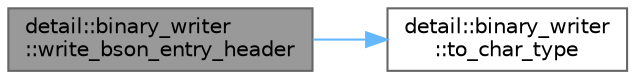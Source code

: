 digraph "detail::binary_writer::write_bson_entry_header"
{
 // LATEX_PDF_SIZE
  bgcolor="transparent";
  edge [fontname=Helvetica,fontsize=10,labelfontname=Helvetica,labelfontsize=10];
  node [fontname=Helvetica,fontsize=10,shape=box,height=0.2,width=0.4];
  rankdir="LR";
  Node1 [id="Node000001",label="detail::binary_writer\l::write_bson_entry_header",height=0.2,width=0.4,color="gray40", fillcolor="grey60", style="filled", fontcolor="black",tooltip="Writes the given element_type and name to the output adapter."];
  Node1 -> Node2 [id="edge1_Node000001_Node000002",color="steelblue1",style="solid",tooltip=" "];
  Node2 [id="Node000002",label="detail::binary_writer\l::to_char_type",height=0.2,width=0.4,color="grey40", fillcolor="white", style="filled",URL="$classdetail_1_1binary__writer.html#a2822d4a58bbb0dc2198686da430e8906",tooltip=" "];
}
